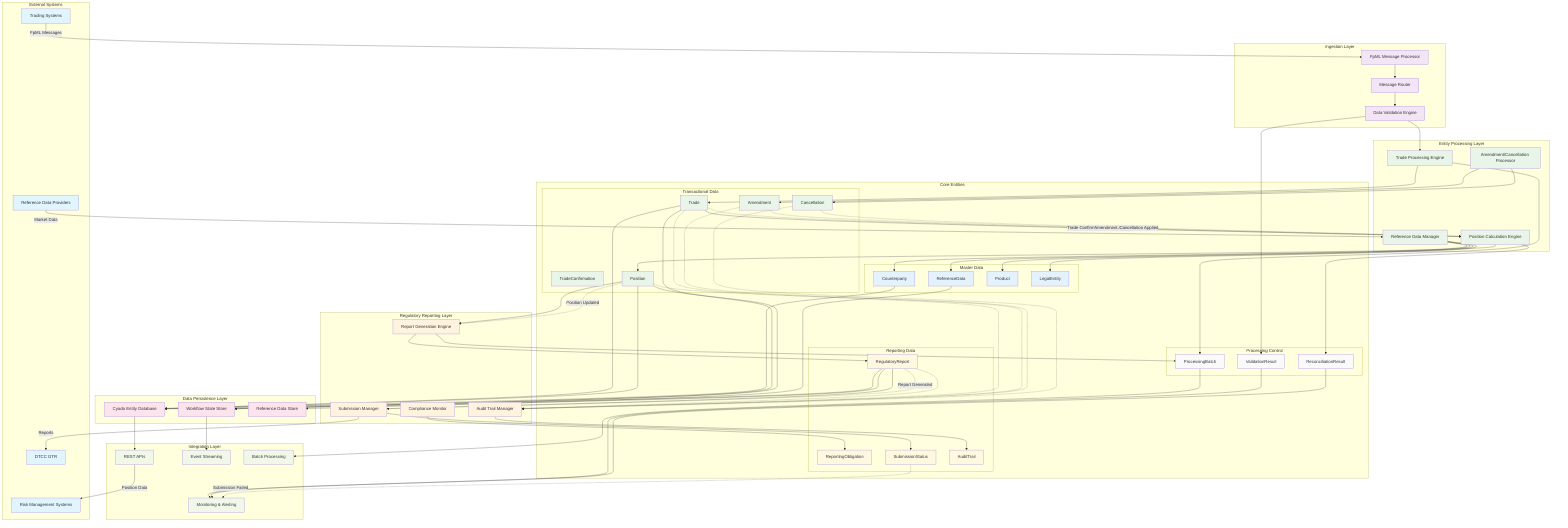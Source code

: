 graph TB
    %% External Systems
    subgraph "External Systems"
        TS[Trading Systems]
        DTCC[DTCC GTR]
        RDP[Reference Data Providers]
        RMS[Risk Management Systems]
    end
    
    %% Ingestion Layer
    subgraph "Ingestion Layer"
        FMP[FpML Message Processor]
        MR[Message Router]
        DVE[Data Validation Engine]
    end
    
    %% Entity Processing Layer
    subgraph "Entity Processing Layer"
        TPE[Trade Processing Engine]
        PCE[Position Calculation Engine]
        ACP[Amendment/Cancellation Processor]
        RDM[Reference Data Manager]
    end
    
    %% Regulatory Reporting Layer
    subgraph "Regulatory Reporting Layer"
        RGE[Report Generation Engine]
        SM[Submission Manager]
        CM[Compliance Monitor]
        ATM[Audit Trail Manager]
    end
    
    %% Data Persistence Layer
    subgraph "Data Persistence Layer"
        CED[Cyoda Entity Database]
        WSS[Workflow State Store]
        RDS[Reference Data Store]
    end
    
    %% Integration Layer
    subgraph "Integration Layer"
        API[REST APIs]
        ES[Event Streaming]
        BP[Batch Processing]
        MA[Monitoring & Alerting]
    end
    
    %% Entity Types
    subgraph "Core Entities"
        subgraph "Master Data"
            CP[Counterparty]
            RD[ReferenceData]
            PR[Product]
            LE[LegalEntity]
        end
        
        subgraph "Transactional Data"
            TC[TradeConfirmation]
            TR[Trade]
            POS[Position]
            AM[Amendment]
            CN[Cancellation]
        end
        
        subgraph "Reporting Data"
            RR[RegulatoryReport]
            RO[ReportingObligation]
            SS[SubmissionStatus]
            AT[AuditTrail]
        end
        
        subgraph "Processing Control"
            PB[ProcessingBatch]
            VR[ValidationResult]
            RCR[ReconciliationResult]
        end
    end
    
    %% External System Connections
    TS -->|FpML Messages| FMP
    RDP -->|Market Data| RDM
    SM -->|Reports| DTCC
    API -->|Position Data| RMS
    
    %% Ingestion Flow
    FMP --> MR
    MR --> DVE
    DVE --> TPE
    
    %% Processing Flow
    TPE --> TR
    TR --> PCE
    PCE --> POS
    ACP --> AM
    ACP --> CN
    RDM --> RD
    RDM --> CP
    RDM --> PR
    RDM --> LE
    
    %% Reporting Flow
    POS --> RGE
    RGE --> RR
    RR --> SM
    SM --> SS
    CM --> RO
    ATM --> AT
    
    %% Data Persistence
    TR --> CED
    POS --> CED
    RR --> CED
    CP --> CED
    RD --> RDS
    TR --> WSS
    POS --> WSS
    RR --> WSS
    
    %% Integration Points
    CED --> API
    WSS --> ES
    PB --> BP
    VR --> MA
    RCR --> MA
    
    %% Event-Driven Connections (dashed lines for events)
    TR -.->|Trade Confirmed| PCE
    POS -.->|Position Updated| RGE
    RR -.->|Report Generated| SM
    SS -.->|Submission Failed| MA
    AM -.->|Amendment Applied| PCE
    CN -.->|Cancellation Applied| PCE
    
    %% Validation and Control
    DVE --> VR
    PCE --> RCR
    TPE --> PB
    RGE --> PB
    
    %% Audit Trail Generation
    TR -.-> ATM
    POS -.-> ATM
    RR -.-> ATM
    AM -.-> ATM
    CN -.-> ATM
    
    %% Styling
    classDef external fill:#e1f5fe
    classDef ingestion fill:#f3e5f5
    classDef processing fill:#e8f5e8
    classDef reporting fill:#fff3e0
    classDef persistence fill:#fce4ec
    classDef integration fill:#f1f8e9
    classDef masterData fill:#e3f2fd
    classDef transactional fill:#e8f5e8
    classDef reportingData fill:#fff8e1
    classDef control fill:#fafafa
    
    class TS,DTCC,RDP,RMS external
    class FMP,MR,DVE ingestion
    class TPE,PCE,ACP,RDM processing
    class RGE,SM,CM,ATM reporting
    class CED,WSS,RDS persistence
    class API,ES,BP,MA integration
    class CP,RD,PR,LE masterData
    class TC,TR,POS,AM,CN transactional
    class RR,RO,SS,AT reportingData
    class PB,VR,RCR control